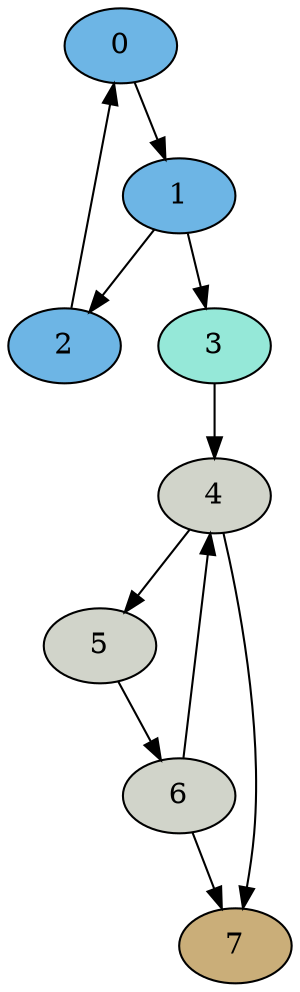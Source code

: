 digraph G {
0 [style=filled, fillcolor="#0882d396"];
1 [style=filled, fillcolor="#0882d396"];
2 [style=filled, fillcolor="#0882d396"];
3 [style=filled, fillcolor="#4bd8bd96"];
4 [style=filled, fillcolor="#b1b6a596"];
5 [style=filled, fillcolor="#b1b6a596"];
6 [style=filled, fillcolor="#b1b6a596"];
7 [style=filled, fillcolor="#a5761c96"];
0 -> 1;
1 -> 2;
1 -> 3;
2 -> 0;
3 -> 4;
4 -> 5;
4 -> 7;
5 -> 6;
6 -> 4;
6 -> 7;
}
